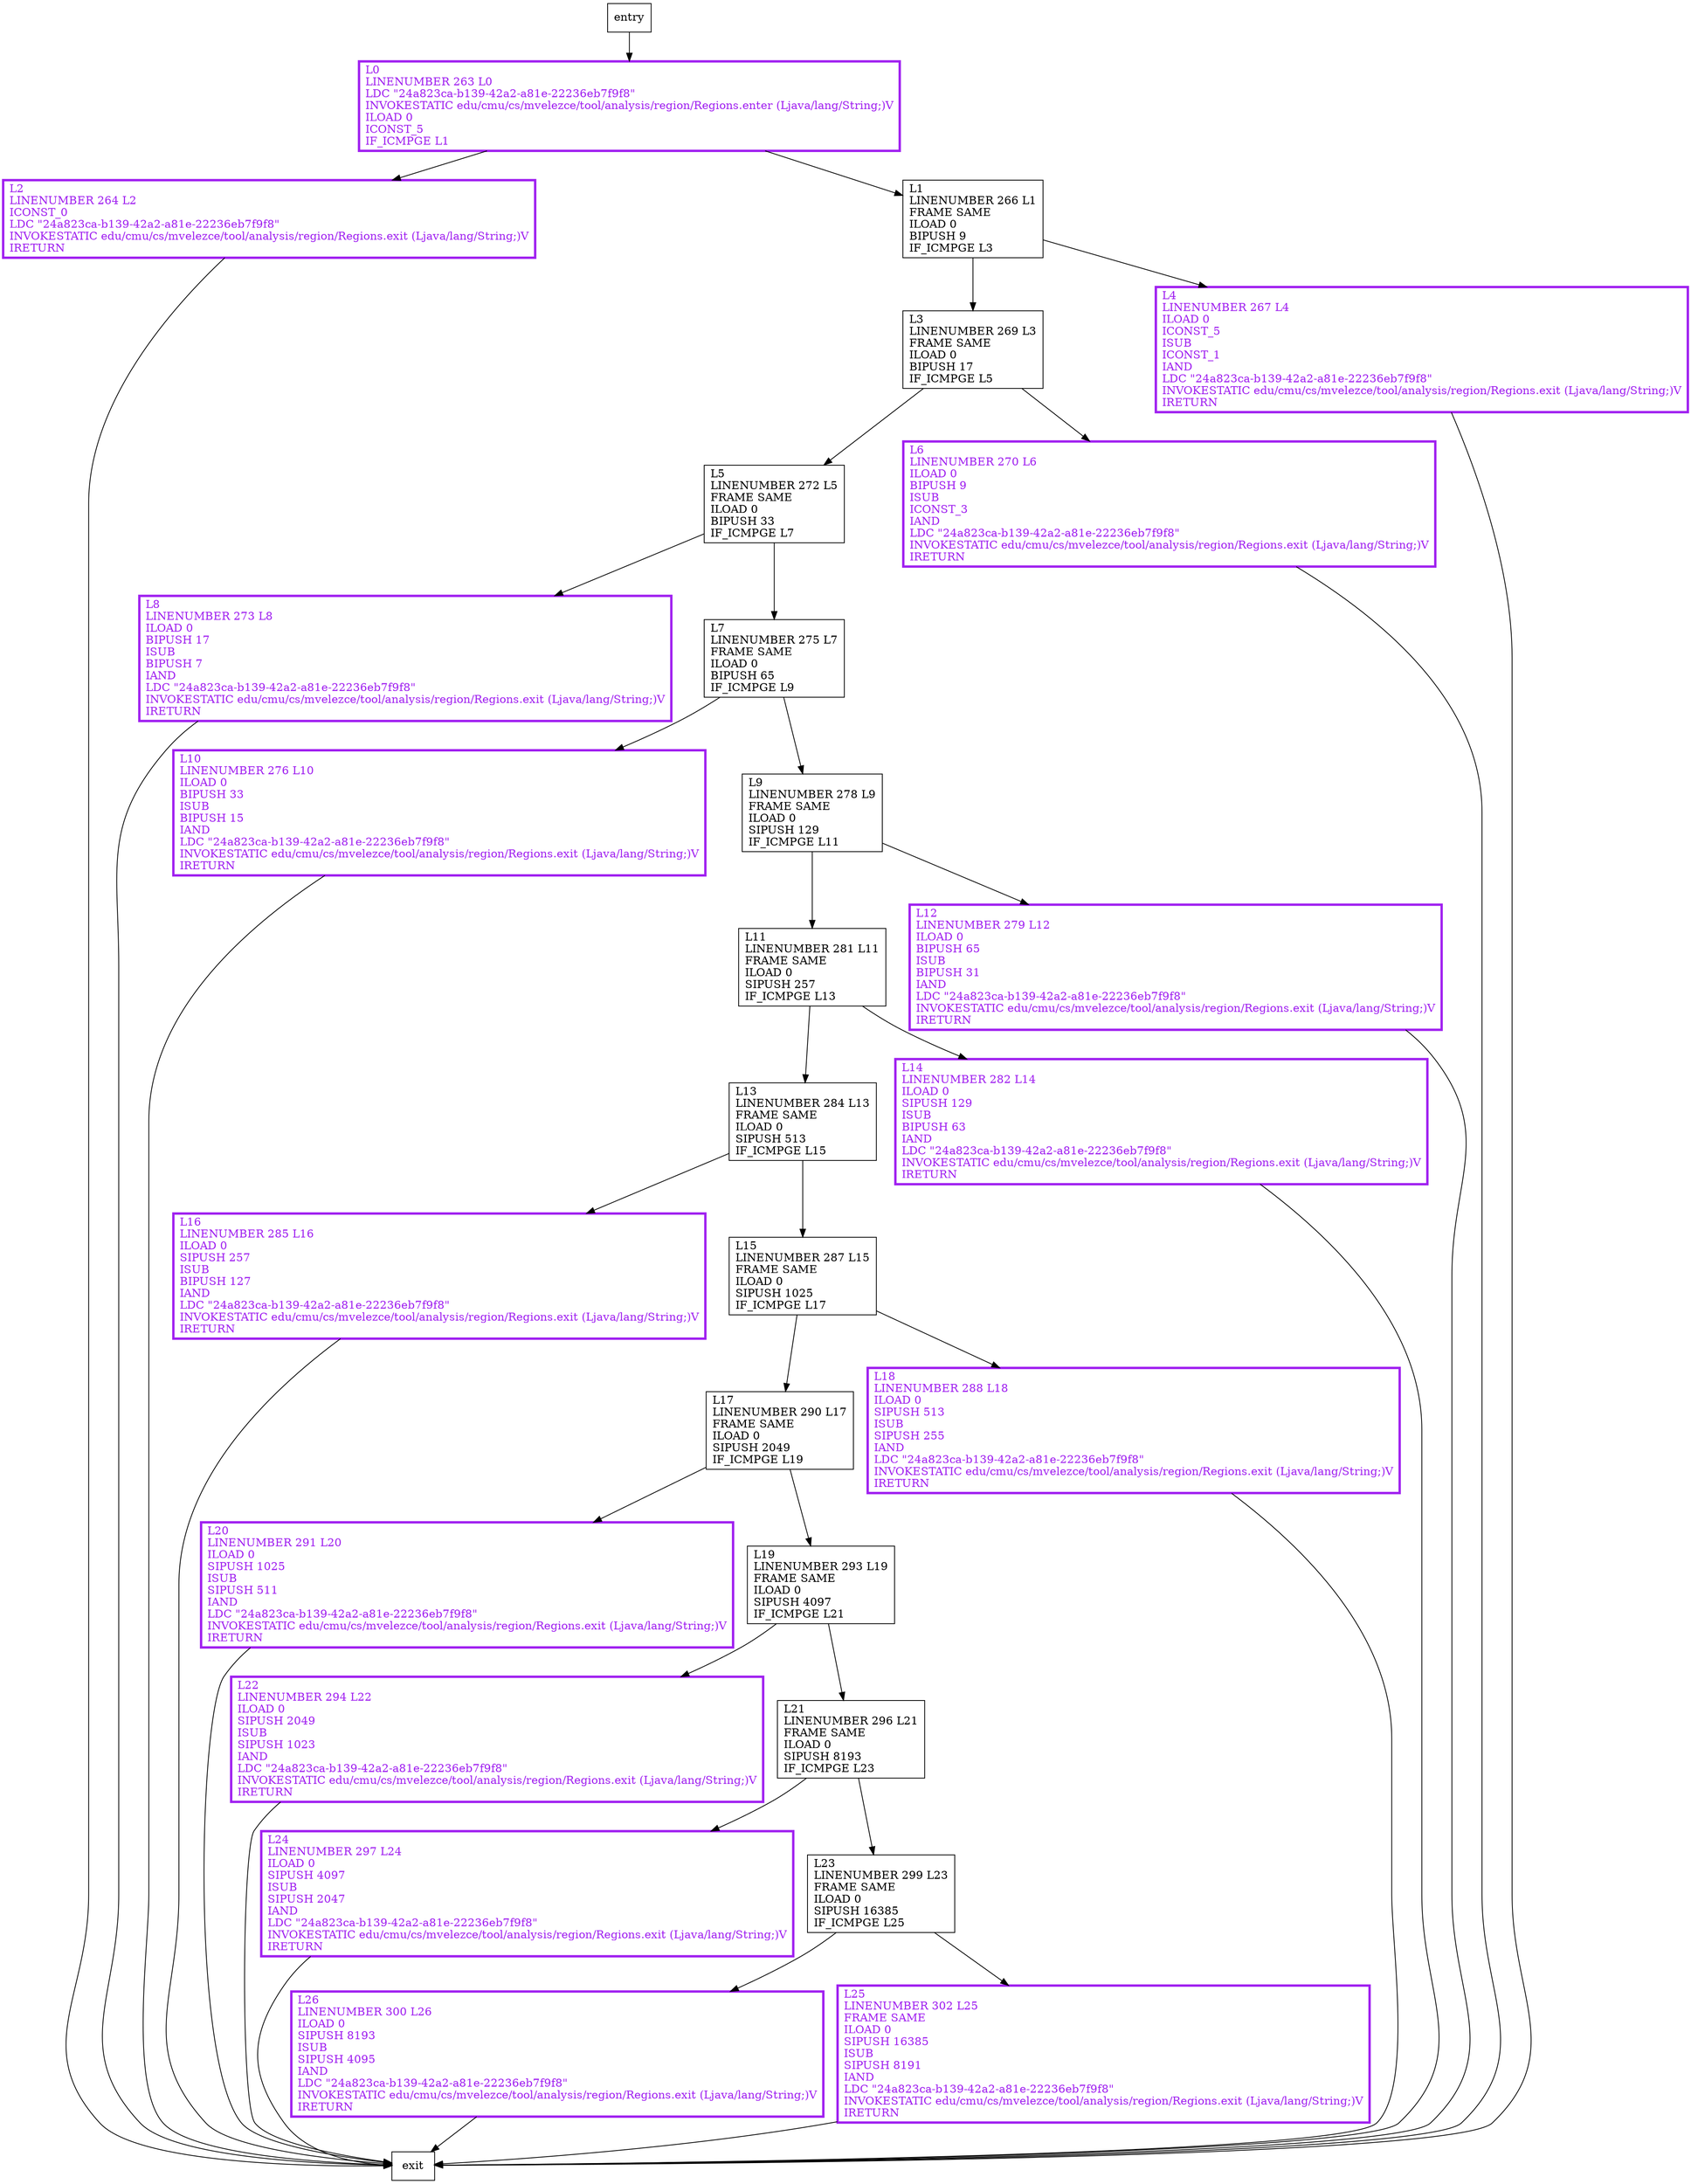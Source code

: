 digraph distExtraBitsValue {
node [shape=record];
1611373863 [label="L5\lLINENUMBER 272 L5\lFRAME SAME\lILOAD 0\lBIPUSH 33\lIF_ICMPGE L7\l"];
1356732524 [label="L11\lLINENUMBER 281 L11\lFRAME SAME\lILOAD 0\lSIPUSH 257\lIF_ICMPGE L13\l"];
2694936 [label="L26\lLINENUMBER 300 L26\lILOAD 0\lSIPUSH 8193\lISUB\lSIPUSH 4095\lIAND\lLDC \"24a823ca-b139-42a2-a81e-22236eb7f9f8\"\lINVOKESTATIC edu/cmu/cs/mvelezce/tool/analysis/region/Regions.exit (Ljava/lang/String;)V\lIRETURN\l"];
507819576 [label="L0\lLINENUMBER 263 L0\lLDC \"24a823ca-b139-42a2-a81e-22236eb7f9f8\"\lINVOKESTATIC edu/cmu/cs/mvelezce/tool/analysis/region/Regions.enter (Ljava/lang/String;)V\lILOAD 0\lICONST_5\lIF_ICMPGE L1\l"];
512456259 [label="L13\lLINENUMBER 284 L13\lFRAME SAME\lILOAD 0\lSIPUSH 513\lIF_ICMPGE L15\l"];
1062714541 [label="L12\lLINENUMBER 279 L12\lILOAD 0\lBIPUSH 65\lISUB\lBIPUSH 31\lIAND\lLDC \"24a823ca-b139-42a2-a81e-22236eb7f9f8\"\lINVOKESTATIC edu/cmu/cs/mvelezce/tool/analysis/region/Regions.exit (Ljava/lang/String;)V\lIRETURN\l"];
833474933 [label="L3\lLINENUMBER 269 L3\lFRAME SAME\lILOAD 0\lBIPUSH 17\lIF_ICMPGE L5\l"];
1364497552 [label="L14\lLINENUMBER 282 L14\lILOAD 0\lSIPUSH 129\lISUB\lBIPUSH 63\lIAND\lLDC \"24a823ca-b139-42a2-a81e-22236eb7f9f8\"\lINVOKESTATIC edu/cmu/cs/mvelezce/tool/analysis/region/Regions.exit (Ljava/lang/String;)V\lIRETURN\l"];
1866768727 [label="L24\lLINENUMBER 297 L24\lILOAD 0\lSIPUSH 4097\lISUB\lSIPUSH 2047\lIAND\lLDC \"24a823ca-b139-42a2-a81e-22236eb7f9f8\"\lINVOKESTATIC edu/cmu/cs/mvelezce/tool/analysis/region/Regions.exit (Ljava/lang/String;)V\lIRETURN\l"];
914942811 [label="L6\lLINENUMBER 270 L6\lILOAD 0\lBIPUSH 9\lISUB\lICONST_3\lIAND\lLDC \"24a823ca-b139-42a2-a81e-22236eb7f9f8\"\lINVOKESTATIC edu/cmu/cs/mvelezce/tool/analysis/region/Regions.exit (Ljava/lang/String;)V\lIRETURN\l"];
195801026 [label="L2\lLINENUMBER 264 L2\lICONST_0\lLDC \"24a823ca-b139-42a2-a81e-22236eb7f9f8\"\lINVOKESTATIC edu/cmu/cs/mvelezce/tool/analysis/region/Regions.exit (Ljava/lang/String;)V\lIRETURN\l"];
1943634922 [label="L16\lLINENUMBER 285 L16\lILOAD 0\lSIPUSH 257\lISUB\lBIPUSH 127\lIAND\lLDC \"24a823ca-b139-42a2-a81e-22236eb7f9f8\"\lINVOKESTATIC edu/cmu/cs/mvelezce/tool/analysis/region/Regions.exit (Ljava/lang/String;)V\lIRETURN\l"];
182670350 [label="L4\lLINENUMBER 267 L4\lILOAD 0\lICONST_5\lISUB\lICONST_1\lIAND\lLDC \"24a823ca-b139-42a2-a81e-22236eb7f9f8\"\lINVOKESTATIC edu/cmu/cs/mvelezce/tool/analysis/region/Regions.exit (Ljava/lang/String;)V\lIRETURN\l"];
878668275 [label="L10\lLINENUMBER 276 L10\lILOAD 0\lBIPUSH 33\lISUB\lBIPUSH 15\lIAND\lLDC \"24a823ca-b139-42a2-a81e-22236eb7f9f8\"\lINVOKESTATIC edu/cmu/cs/mvelezce/tool/analysis/region/Regions.exit (Ljava/lang/String;)V\lIRETURN\l"];
895766599 [label="L23\lLINENUMBER 299 L23\lFRAME SAME\lILOAD 0\lSIPUSH 16385\lIF_ICMPGE L25\l"];
2032326802 [label="L8\lLINENUMBER 273 L8\lILOAD 0\lBIPUSH 17\lISUB\lBIPUSH 7\lIAND\lLDC \"24a823ca-b139-42a2-a81e-22236eb7f9f8\"\lINVOKESTATIC edu/cmu/cs/mvelezce/tool/analysis/region/Regions.exit (Ljava/lang/String;)V\lIRETURN\l"];
916835004 [label="L17\lLINENUMBER 290 L17\lFRAME SAME\lILOAD 0\lSIPUSH 2049\lIF_ICMPGE L19\l"];
1939022383 [label="L1\lLINENUMBER 266 L1\lFRAME SAME\lILOAD 0\lBIPUSH 9\lIF_ICMPGE L3\l"];
1777443462 [label="L7\lLINENUMBER 275 L7\lFRAME SAME\lILOAD 0\lBIPUSH 65\lIF_ICMPGE L9\l"];
404648734 [label="L22\lLINENUMBER 294 L22\lILOAD 0\lSIPUSH 2049\lISUB\lSIPUSH 1023\lIAND\lLDC \"24a823ca-b139-42a2-a81e-22236eb7f9f8\"\lINVOKESTATIC edu/cmu/cs/mvelezce/tool/analysis/region/Regions.exit (Ljava/lang/String;)V\lIRETURN\l"];
1112737073 [label="L20\lLINENUMBER 291 L20\lILOAD 0\lSIPUSH 1025\lISUB\lSIPUSH 511\lIAND\lLDC \"24a823ca-b139-42a2-a81e-22236eb7f9f8\"\lINVOKESTATIC edu/cmu/cs/mvelezce/tool/analysis/region/Regions.exit (Ljava/lang/String;)V\lIRETURN\l"];
1808009213 [label="L25\lLINENUMBER 302 L25\lFRAME SAME\lILOAD 0\lSIPUSH 16385\lISUB\lSIPUSH 8191\lIAND\lLDC \"24a823ca-b139-42a2-a81e-22236eb7f9f8\"\lINVOKESTATIC edu/cmu/cs/mvelezce/tool/analysis/region/Regions.exit (Ljava/lang/String;)V\lIRETURN\l"];
1513867245 [label="L21\lLINENUMBER 296 L21\lFRAME SAME\lILOAD 0\lSIPUSH 8193\lIF_ICMPGE L23\l"];
1165791284 [label="L9\lLINENUMBER 278 L9\lFRAME SAME\lILOAD 0\lSIPUSH 129\lIF_ICMPGE L11\l"];
1126185196 [label="L18\lLINENUMBER 288 L18\lILOAD 0\lSIPUSH 513\lISUB\lSIPUSH 255\lIAND\lLDC \"24a823ca-b139-42a2-a81e-22236eb7f9f8\"\lINVOKESTATIC edu/cmu/cs/mvelezce/tool/analysis/region/Regions.exit (Ljava/lang/String;)V\lIRETURN\l"];
2108297149 [label="L19\lLINENUMBER 293 L19\lFRAME SAME\lILOAD 0\lSIPUSH 4097\lIF_ICMPGE L21\l"];
1911155630 [label="L15\lLINENUMBER 287 L15\lFRAME SAME\lILOAD 0\lSIPUSH 1025\lIF_ICMPGE L17\l"];
entry;
exit;
1611373863 -> 2032326802;
1611373863 -> 1777443462;
1356732524 -> 512456259;
1356732524 -> 1364497552;
2694936 -> exit;
507819576 -> 1939022383;
507819576 -> 195801026;
512456259 -> 1943634922;
512456259 -> 1911155630;
1062714541 -> exit;
833474933 -> 1611373863;
833474933 -> 914942811;
1364497552 -> exit;
1866768727 -> exit;
914942811 -> exit;
195801026 -> exit;
1943634922 -> exit;
182670350 -> exit;
878668275 -> exit;
895766599 -> 2694936;
895766599 -> 1808009213;
2032326802 -> exit;
916835004 -> 2108297149;
916835004 -> 1112737073;
1939022383 -> 833474933;
1939022383 -> 182670350;
1777443462 -> 1165791284;
1777443462 -> 878668275;
404648734 -> exit;
1112737073 -> exit;
1808009213 -> exit;
entry -> 507819576;
1513867245 -> 895766599;
1513867245 -> 1866768727;
1165791284 -> 1356732524;
1165791284 -> 1062714541;
1126185196 -> exit;
2108297149 -> 1513867245;
2108297149 -> 404648734;
1911155630 -> 916835004;
1911155630 -> 1126185196;
2032326802[fontcolor="purple", penwidth=3, color="purple"];
2694936[fontcolor="purple", penwidth=3, color="purple"];
507819576[fontcolor="purple", penwidth=3, color="purple"];
404648734[fontcolor="purple", penwidth=3, color="purple"];
1062714541[fontcolor="purple", penwidth=3, color="purple"];
1364497552[fontcolor="purple", penwidth=3, color="purple"];
1866768727[fontcolor="purple", penwidth=3, color="purple"];
1112737073[fontcolor="purple", penwidth=3, color="purple"];
1808009213[fontcolor="purple", penwidth=3, color="purple"];
914942811[fontcolor="purple", penwidth=3, color="purple"];
195801026[fontcolor="purple", penwidth=3, color="purple"];
1943634922[fontcolor="purple", penwidth=3, color="purple"];
1126185196[fontcolor="purple", penwidth=3, color="purple"];
182670350[fontcolor="purple", penwidth=3, color="purple"];
878668275[fontcolor="purple", penwidth=3, color="purple"];
}
